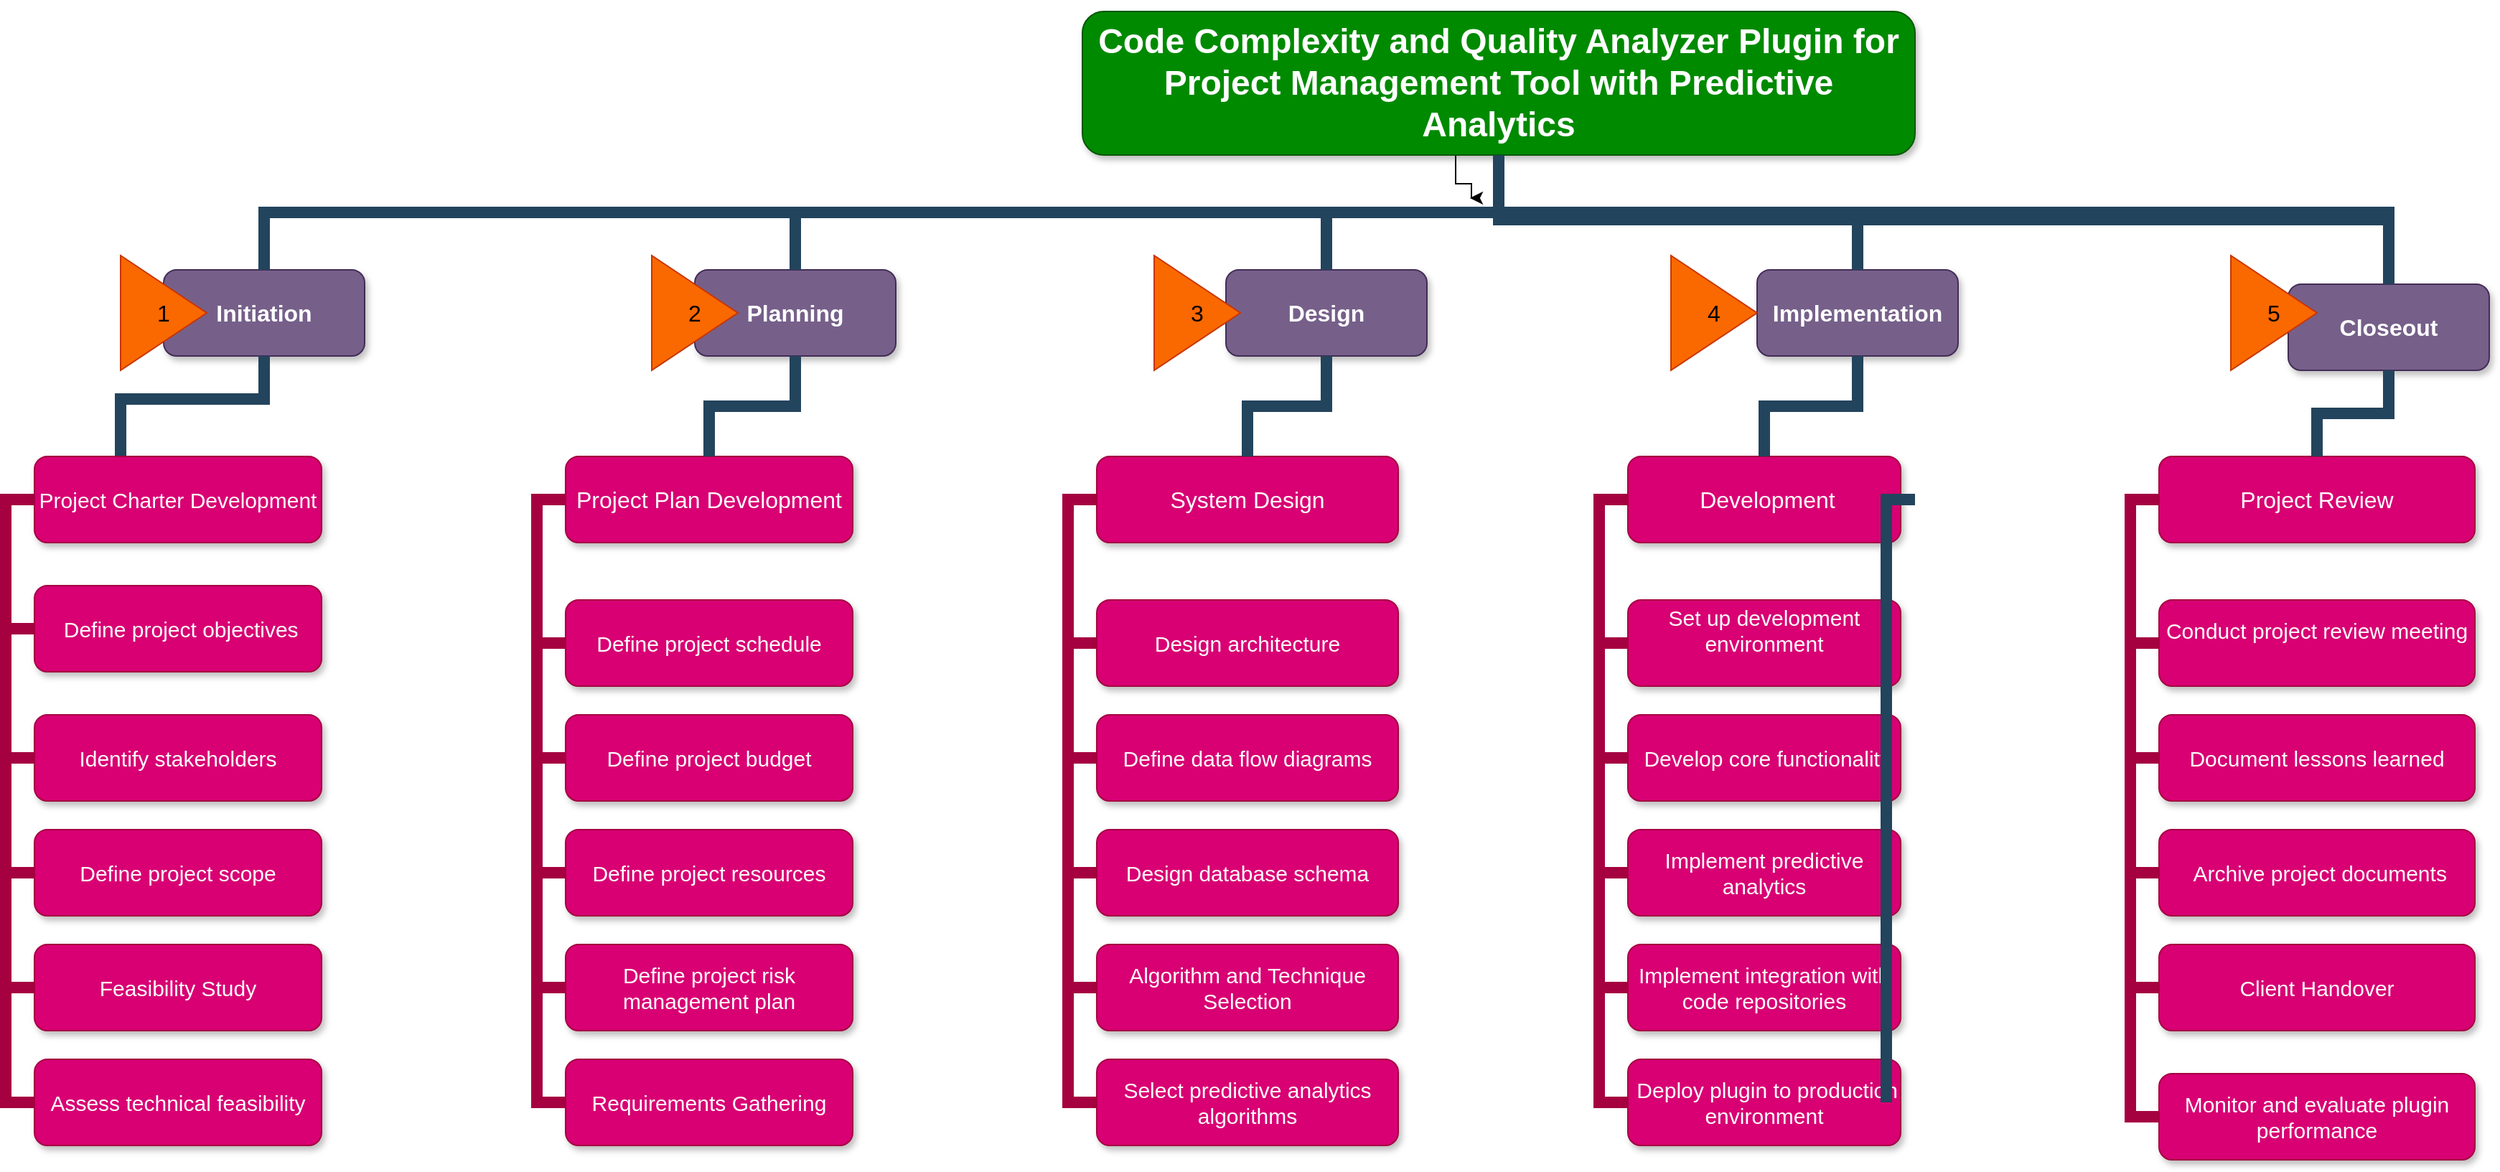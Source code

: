 <mxfile version="24.7.6">
  <diagram name="Page-1" id="64c3da0e-402f-94eb-ee01-a36477274f13">
    <mxGraphModel dx="2625" dy="2334" grid="1" gridSize="10" guides="1" tooltips="1" connect="1" arrows="1" fold="1" page="1" pageScale="1" pageWidth="1169" pageHeight="826" background="none" math="0" shadow="0">
      <root>
        <mxCell id="0" />
        <mxCell id="1" parent="0" />
        <mxCell id="JrAzROKssGkq0tilcZ8H-234" style="edgeStyle=orthogonalEdgeStyle;rounded=0;orthogonalLoop=1;jettySize=auto;html=1;exitX=1;exitY=0.5;exitDx=0;exitDy=0;" parent="1" source="2" edge="1">
          <mxGeometry relative="1" as="geometry">
            <mxPoint x="1070" y="120" as="targetPoint" />
            <Array as="points">
              <mxPoint x="1060" y="40" />
              <mxPoint x="1060" y="110" />
              <mxPoint x="1071" y="110" />
              <mxPoint x="1071" y="120" />
            </Array>
          </mxGeometry>
        </mxCell>
        <mxCell id="JrAzROKssGkq0tilcZ8H-235" style="edgeStyle=orthogonalEdgeStyle;rounded=0;orthogonalLoop=1;jettySize=auto;html=1;exitX=0.5;exitY=0;exitDx=0;exitDy=0;" parent="1" source="2" edge="1">
          <mxGeometry relative="1" as="geometry">
            <mxPoint x="1170" y="40" as="targetPoint" />
            <Array as="points">
              <mxPoint x="1070" y="90" />
              <mxPoint x="1171" y="90" />
              <mxPoint x="1171" y="40" />
            </Array>
          </mxGeometry>
        </mxCell>
        <mxCell id="2" value="Code Complexity and Quality Analyzer Plugin for Project Management Tool with Predictive Analytics" style="whiteSpace=wrap;rounded=1;shadow=1;fillColor=#008a00;strokeColor=#005700;fontStyle=1;fontSize=24;fontColor=#ffffff;" parent="1" vertex="1">
          <mxGeometry x="800" y="-10" width="580" height="100" as="geometry" />
        </mxCell>
        <mxCell id="3" value="Initiation" style="whiteSpace=wrap;rounded=1;fillColor=#76608a;strokeColor=#432D57;shadow=1;fontStyle=1;fontSize=16;fontColor=#ffffff;" parent="1" vertex="1">
          <mxGeometry x="160" y="170.0" width="140" height="60" as="geometry" />
        </mxCell>
        <mxCell id="4" value="Planning" style="whiteSpace=wrap;rounded=1;fillColor=#76608a;strokeColor=#432D57;shadow=1;fontStyle=1;fontSize=16;fontColor=#ffffff;" parent="1" vertex="1">
          <mxGeometry x="530" y="170.0" width="140" height="60" as="geometry" />
        </mxCell>
        <mxCell id="6" value="Design" style="whiteSpace=wrap;rounded=1;fillColor=#76608a;strokeColor=#432D57;shadow=1;fontStyle=1;fontSize=16;fontColor=#ffffff;" parent="1" vertex="1">
          <mxGeometry x="900" y="170.0" width="140" height="60" as="geometry" />
        </mxCell>
        <mxCell id="7" value="Implementation" style="whiteSpace=wrap;rounded=1;fillColor=#76608a;strokeColor=#432D57;shadow=1;fontStyle=1;fontSize=16;fontColor=#ffffff;" parent="1" vertex="1">
          <mxGeometry x="1270" y="170.0" width="140" height="60" as="geometry" />
        </mxCell>
        <mxCell id="8" value="Closeout" style="whiteSpace=wrap;rounded=1;fillColor=#76608a;strokeColor=#432D57;shadow=1;fontStyle=1;fontSize=16;fontColor=#ffffff;" parent="1" vertex="1">
          <mxGeometry x="1640" y="180.0" width="140" height="60" as="geometry" />
        </mxCell>
        <mxCell id="23" value=" Define project objectives" style="whiteSpace=wrap;rounded=1;fillColor=#d80073;strokeColor=#A50040;shadow=1;fontStyle=0;fontColor=#ffffff;fontSize=15;" parent="1" vertex="1">
          <mxGeometry x="70" y="390" width="200" height="60" as="geometry" />
        </mxCell>
        <mxCell id="24" value="Identify stakeholders" style="whiteSpace=wrap;rounded=1;fillColor=#d80073;strokeColor=#A50040;shadow=1;fontStyle=0;fontColor=#ffffff;fontSize=15;" parent="1" vertex="1">
          <mxGeometry x="70" y="480" width="200" height="60" as="geometry" />
        </mxCell>
        <mxCell id="25" value="Define project scope" style="whiteSpace=wrap;rounded=1;fillColor=#d80073;strokeColor=#A50040;shadow=1;fontStyle=0;fontColor=#ffffff;fontSize=15;" parent="1" vertex="1">
          <mxGeometry x="70" y="560" width="200" height="60" as="geometry" />
        </mxCell>
        <mxCell id="26" value="Feasibility Study" style="whiteSpace=wrap;rounded=1;fillColor=#d80073;strokeColor=#A50040;shadow=1;fontStyle=0;fontColor=#ffffff;fontSize=15;" parent="1" vertex="1">
          <mxGeometry x="70" y="640" width="200" height="60" as="geometry" />
        </mxCell>
        <mxCell id="27" value="Assess technical feasibility" style="whiteSpace=wrap;rounded=1;fillColor=#d80073;strokeColor=#A50040;shadow=1;fontStyle=0;fontColor=#ffffff;fontSize=15;" parent="1" vertex="1">
          <mxGeometry x="70" y="720" width="200" height="60" as="geometry" />
        </mxCell>
        <mxCell id="43" value="Project Plan Development" style="whiteSpace=wrap;rounded=1;fillColor=#d80073;strokeColor=#A50040;shadow=1;fontColor=#ffffff;fontSize=16;" parent="1" vertex="1">
          <mxGeometry x="440" y="300" width="200" height="60" as="geometry" />
        </mxCell>
        <mxCell id="45" value="Define project schedule" style="whiteSpace=wrap;rounded=1;fillColor=#d80073;strokeColor=#A50040;shadow=1;fontColor=#ffffff;fontStyle=0;fontSize=15;" parent="1" vertex="1">
          <mxGeometry x="440" y="400" width="200" height="60" as="geometry" />
        </mxCell>
        <mxCell id="46" value="Define project budget" style="whiteSpace=wrap;rounded=1;fillColor=#d80073;strokeColor=#A50040;shadow=1;fontColor=#ffffff;fontStyle=0;fontSize=15;" parent="1" vertex="1">
          <mxGeometry x="440" y="480" width="200" height="60" as="geometry" />
        </mxCell>
        <mxCell id="47" value="Define project resources" style="whiteSpace=wrap;rounded=1;fillColor=#d80073;strokeColor=#A50040;shadow=1;fontColor=#ffffff;fontStyle=0;fontSize=15;" parent="1" vertex="1">
          <mxGeometry x="440" y="560" width="200" height="60" as="geometry" />
        </mxCell>
        <mxCell id="48" value="Define project risk management plan" style="whiteSpace=wrap;rounded=1;fillColor=#d80073;strokeColor=#A50040;shadow=1;fontColor=#ffffff;fontStyle=0;fontSize=15;" parent="1" vertex="1">
          <mxGeometry x="440" y="640" width="200" height="60" as="geometry" />
        </mxCell>
        <mxCell id="49" value="Requirements Gathering" style="whiteSpace=wrap;rounded=1;fillColor=#d80073;strokeColor=#A50040;shadow=1;fontColor=#ffffff;fontStyle=0;fontSize=15;" parent="1" vertex="1">
          <mxGeometry x="440" y="720" width="200" height="60" as="geometry" />
        </mxCell>
        <mxCell id="103" value="" style="edgeStyle=elbowEdgeStyle;elbow=vertical;rounded=0;fontColor=#000000;endArrow=none;endFill=0;strokeWidth=8;strokeColor=#23445D;fontSize=16;" parent="1" source="3" edge="1">
          <mxGeometry width="100" height="100" relative="1" as="geometry">
            <mxPoint x="20" y="290" as="sourcePoint" />
            <mxPoint x="130" y="300" as="targetPoint" />
            <Array as="points">
              <mxPoint x="230" y="260" />
            </Array>
          </mxGeometry>
        </mxCell>
        <mxCell id="105" value="" style="edgeStyle=elbowEdgeStyle;elbow=horizontal;rounded=0;fontColor=#000000;endArrow=none;endFill=0;strokeWidth=8;strokeColor=#A50040;fillColor=#d80073;fontSize=16;" parent="1" target="23" edge="1">
          <mxGeometry width="100" height="100" relative="1" as="geometry">
            <mxPoint x="70" y="330" as="sourcePoint" />
            <mxPoint x="110" y="380" as="targetPoint" />
            <Array as="points">
              <mxPoint x="50" y="380" />
            </Array>
          </mxGeometry>
        </mxCell>
        <mxCell id="106" value="" style="edgeStyle=elbowEdgeStyle;elbow=horizontal;rounded=0;fontColor=#000000;endArrow=none;endFill=0;strokeWidth=8;strokeColor=#A50040;fillColor=#d80073;fontSize=16;" parent="1" target="24" edge="1">
          <mxGeometry width="100" height="100" relative="1" as="geometry">
            <mxPoint x="70" y="330" as="sourcePoint" />
            <mxPoint x="80" y="440" as="targetPoint" />
            <Array as="points">
              <mxPoint x="50" y="400" />
            </Array>
          </mxGeometry>
        </mxCell>
        <mxCell id="107" value="" style="edgeStyle=elbowEdgeStyle;elbow=horizontal;rounded=0;fontColor=#000000;endArrow=none;endFill=0;strokeWidth=8;strokeColor=#A50040;fillColor=#d80073;fontSize=16;" parent="1" target="27" edge="1">
          <mxGeometry width="100" height="100" relative="1" as="geometry">
            <mxPoint x="70" y="330" as="sourcePoint" />
            <mxPoint x="80" y="440" as="targetPoint" />
            <Array as="points">
              <mxPoint x="50" y="540" />
            </Array>
          </mxGeometry>
        </mxCell>
        <mxCell id="109" value="" style="edgeStyle=elbowEdgeStyle;elbow=horizontal;rounded=0;fontColor=#000000;endArrow=none;endFill=0;strokeWidth=8;strokeColor=#A50040;fillColor=#d80073;fontSize=16;" parent="1" target="26" edge="1">
          <mxGeometry width="100" height="100" relative="1" as="geometry">
            <mxPoint x="70" y="330" as="sourcePoint" />
            <mxPoint x="100" y="460" as="targetPoint" />
            <Array as="points">
              <mxPoint x="50" y="410" />
            </Array>
          </mxGeometry>
        </mxCell>
        <mxCell id="110" value="" style="edgeStyle=elbowEdgeStyle;elbow=horizontal;rounded=0;fontColor=#000000;endArrow=none;endFill=0;strokeWidth=8;strokeColor=#A50040;fillColor=#d80073;fontSize=16;" parent="1" target="25" edge="1">
          <mxGeometry width="100" height="100" relative="1" as="geometry">
            <mxPoint x="70" y="330" as="sourcePoint" />
            <mxPoint x="110" y="470" as="targetPoint" />
            <Array as="points">
              <mxPoint x="50" y="430" />
            </Array>
          </mxGeometry>
        </mxCell>
        <mxCell id="116" value="" style="edgeStyle=elbowEdgeStyle;elbow=vertical;rounded=0;fontColor=#000000;endArrow=none;endFill=0;strokeWidth=8;strokeColor=#23445D;fontSize=16;" parent="1" source="4" target="43" edge="1">
          <mxGeometry width="100" height="100" relative="1" as="geometry">
            <mxPoint x="240" y="240.0" as="sourcePoint" />
            <mxPoint x="140" y="310" as="targetPoint" />
          </mxGeometry>
        </mxCell>
        <mxCell id="118" value="" style="edgeStyle=elbowEdgeStyle;elbow=horizontal;rounded=0;fontColor=#000000;endArrow=none;endFill=0;strokeWidth=8;strokeColor=#A50040;fillColor=#d80073;fontSize=15;" parent="1" source="43" target="45" edge="1">
          <mxGeometry width="100" height="100" relative="1" as="geometry">
            <mxPoint x="420" y="330.0" as="sourcePoint" />
            <mxPoint x="430.0" y="430" as="targetPoint" />
            <Array as="points">
              <mxPoint x="420" y="380" />
            </Array>
          </mxGeometry>
        </mxCell>
        <mxCell id="119" value="" style="edgeStyle=elbowEdgeStyle;elbow=horizontal;rounded=0;fontColor=#000000;endArrow=none;endFill=0;strokeWidth=8;strokeColor=#A50040;fillColor=#d80073;fontSize=15;" parent="1" source="43" target="46" edge="1">
          <mxGeometry width="100" height="100" relative="1" as="geometry">
            <mxPoint x="430" y="330" as="sourcePoint" />
            <mxPoint x="430.0" y="510" as="targetPoint" />
            <Array as="points">
              <mxPoint x="420" y="420" />
            </Array>
          </mxGeometry>
        </mxCell>
        <mxCell id="120" value="" style="edgeStyle=elbowEdgeStyle;elbow=horizontal;rounded=0;fontColor=#000000;endArrow=none;endFill=0;strokeWidth=8;strokeColor=#A50040;fillColor=#d80073;fontSize=15;" parent="1" source="43" target="49" edge="1">
          <mxGeometry width="100" height="100" relative="1" as="geometry">
            <mxPoint x="430" y="330" as="sourcePoint" />
            <mxPoint x="430" y="750" as="targetPoint" />
            <Array as="points">
              <mxPoint x="420" y="550" />
            </Array>
          </mxGeometry>
        </mxCell>
        <mxCell id="121" value="" style="edgeStyle=elbowEdgeStyle;elbow=horizontal;rounded=0;fontColor=#000000;endArrow=none;endFill=0;strokeWidth=8;strokeColor=#A50040;fillColor=#d80073;fontSize=15;" parent="1" source="43" target="48" edge="1">
          <mxGeometry width="100" height="100" relative="1" as="geometry">
            <mxPoint x="430" y="330" as="sourcePoint" />
            <mxPoint x="430" y="670" as="targetPoint" />
            <Array as="points">
              <mxPoint x="420" y="500" />
            </Array>
          </mxGeometry>
        </mxCell>
        <mxCell id="122" value="" style="edgeStyle=elbowEdgeStyle;elbow=horizontal;rounded=0;fontColor=#000000;endArrow=none;endFill=0;strokeWidth=8;strokeColor=#A50040;fillColor=#d80073;fontSize=15;" parent="1" source="43" target="47" edge="1">
          <mxGeometry width="100" height="100" relative="1" as="geometry">
            <mxPoint x="430" y="330" as="sourcePoint" />
            <mxPoint x="430.0" y="590" as="targetPoint" />
            <Array as="points">
              <mxPoint x="420" y="470" />
            </Array>
          </mxGeometry>
        </mxCell>
        <mxCell id="133" value="System Design" style="whiteSpace=wrap;rounded=1;fillColor=#d80073;strokeColor=#A50040;shadow=1;fontColor=#ffffff;fontSize=16;" parent="1" vertex="1">
          <mxGeometry x="810" y="300" width="210" height="60" as="geometry" />
        </mxCell>
        <mxCell id="135" value="Design architecture" style="whiteSpace=wrap;rounded=1;fillColor=#d80073;strokeColor=#A50040;shadow=1;fontColor=#ffffff;fontStyle=0;fontSize=15;" parent="1" vertex="1">
          <mxGeometry x="810" y="400" width="210" height="60" as="geometry" />
        </mxCell>
        <mxCell id="136" value="Define data flow diagrams" style="whiteSpace=wrap;rounded=1;fillColor=#d80073;strokeColor=#A50040;shadow=1;fontColor=#ffffff;fontStyle=0;fontSize=15;" parent="1" vertex="1">
          <mxGeometry x="810" y="480" width="210" height="60" as="geometry" />
        </mxCell>
        <mxCell id="137" value="Design database schema" style="whiteSpace=wrap;rounded=1;fillColor=#d80073;strokeColor=#A50040;shadow=1;fontColor=#ffffff;fontStyle=0;fontSize=15;" parent="1" vertex="1">
          <mxGeometry x="810" y="560" width="210" height="60" as="geometry" />
        </mxCell>
        <mxCell id="138" value="Algorithm and Technique Selection" style="whiteSpace=wrap;rounded=1;fillColor=#d80073;strokeColor=#A50040;shadow=1;fontColor=#ffffff;fontStyle=0;fontSize=15;" parent="1" vertex="1">
          <mxGeometry x="810" y="640" width="210" height="60" as="geometry" />
        </mxCell>
        <mxCell id="139" value="Select predictive analytics algorithms" style="whiteSpace=wrap;rounded=1;fillColor=#d80073;strokeColor=#A50040;shadow=1;fontColor=#ffffff;fontStyle=0;fontSize=15;" parent="1" vertex="1">
          <mxGeometry x="810" y="720" width="210" height="60" as="geometry" />
        </mxCell>
        <mxCell id="145" value="" style="edgeStyle=elbowEdgeStyle;elbow=horizontal;rounded=0;fontColor=#000000;endArrow=none;endFill=0;strokeWidth=8;strokeColor=#A50040;fillColor=#d80073;fontSize=15;" parent="1" source="133" target="135" edge="1">
          <mxGeometry width="100" height="100" relative="1" as="geometry">
            <mxPoint x="790" y="330.0" as="sourcePoint" />
            <mxPoint x="800.0" y="430" as="targetPoint" />
            <Array as="points">
              <mxPoint x="790" y="380" />
            </Array>
          </mxGeometry>
        </mxCell>
        <mxCell id="146" value="" style="edgeStyle=elbowEdgeStyle;elbow=horizontal;rounded=0;fontColor=#000000;endArrow=none;endFill=0;strokeWidth=8;strokeColor=#A50040;fillColor=#d80073;fontSize=15;" parent="1" source="133" target="136" edge="1">
          <mxGeometry width="100" height="100" relative="1" as="geometry">
            <mxPoint x="800" y="330" as="sourcePoint" />
            <mxPoint x="800.0" y="510" as="targetPoint" />
            <Array as="points">
              <mxPoint x="790" y="420" />
            </Array>
          </mxGeometry>
        </mxCell>
        <mxCell id="147" value="" style="edgeStyle=elbowEdgeStyle;elbow=horizontal;rounded=0;fontColor=#000000;endArrow=none;endFill=0;strokeWidth=8;strokeColor=#A50040;fillColor=#d80073;fontSize=15;" parent="1" source="133" target="139" edge="1">
          <mxGeometry width="100" height="100" relative="1" as="geometry">
            <mxPoint x="800" y="330" as="sourcePoint" />
            <mxPoint x="800" y="750" as="targetPoint" />
            <Array as="points">
              <mxPoint x="790" y="550" />
            </Array>
          </mxGeometry>
        </mxCell>
        <mxCell id="148" value="" style="edgeStyle=elbowEdgeStyle;elbow=horizontal;rounded=0;fontColor=#000000;endArrow=none;endFill=0;strokeWidth=8;strokeColor=#A50040;fillColor=#d80073;fontSize=15;" parent="1" source="133" target="138" edge="1">
          <mxGeometry width="100" height="100" relative="1" as="geometry">
            <mxPoint x="800" y="330" as="sourcePoint" />
            <mxPoint x="800" y="670" as="targetPoint" />
            <Array as="points">
              <mxPoint x="790" y="500" />
            </Array>
          </mxGeometry>
        </mxCell>
        <mxCell id="149" value="" style="edgeStyle=elbowEdgeStyle;elbow=horizontal;rounded=0;fontColor=#000000;endArrow=none;endFill=0;strokeWidth=8;strokeColor=#A50040;fillColor=#d80073;fontSize=15;" parent="1" source="133" target="137" edge="1">
          <mxGeometry width="100" height="100" relative="1" as="geometry">
            <mxPoint x="800" y="330" as="sourcePoint" />
            <mxPoint x="800.0" y="590" as="targetPoint" />
            <Array as="points">
              <mxPoint x="790" y="470" />
            </Array>
          </mxGeometry>
        </mxCell>
        <mxCell id="155" value=" Development" style="whiteSpace=wrap;rounded=1;fillColor=#d80073;strokeColor=#A50040;shadow=1;fontColor=#ffffff;fontSize=16;" parent="1" vertex="1">
          <mxGeometry x="1180" y="300" width="190" height="60" as="geometry" />
        </mxCell>
        <mxCell id="157" value="&#xa;Set up development environment&#xa;&#xa;" style="whiteSpace=wrap;rounded=1;fillColor=#d80073;strokeColor=#A50040;shadow=1;fontColor=#ffffff;fontStyle=0;fontSize=15;" parent="1" vertex="1">
          <mxGeometry x="1180" y="400" width="190" height="60" as="geometry" />
        </mxCell>
        <mxCell id="158" value=" Develop core functionality" style="whiteSpace=wrap;rounded=1;fillColor=#d80073;strokeColor=#A50040;shadow=1;fontColor=#ffffff;fontStyle=0;fontSize=15;" parent="1" vertex="1">
          <mxGeometry x="1180" y="480" width="190" height="60" as="geometry" />
        </mxCell>
        <mxCell id="159" value="Implement predictive analytics" style="whiteSpace=wrap;rounded=1;fillColor=#d80073;strokeColor=#A50040;shadow=1;fontColor=#ffffff;fontStyle=0;fontSize=15;" parent="1" vertex="1">
          <mxGeometry x="1180" y="560" width="190" height="60" as="geometry" />
        </mxCell>
        <mxCell id="160" value="Implement integration with code repositories" style="whiteSpace=wrap;rounded=1;fillColor=#d80073;strokeColor=#A50040;shadow=1;fontColor=#ffffff;fontStyle=0;fontSize=15;" parent="1" vertex="1">
          <mxGeometry x="1180" y="640" width="190" height="60" as="geometry" />
        </mxCell>
        <mxCell id="161" value=" Deploy plugin to production environment" style="whiteSpace=wrap;rounded=1;fillColor=#d80073;strokeColor=#A50040;shadow=1;fontColor=#ffffff;fontStyle=0;fontSize=15;" parent="1" vertex="1">
          <mxGeometry x="1180" y="720" width="190" height="60" as="geometry" />
        </mxCell>
        <mxCell id="167" value="" style="edgeStyle=elbowEdgeStyle;elbow=horizontal;rounded=0;fontColor=#000000;endArrow=none;endFill=0;strokeWidth=8;strokeColor=#A50040;fillColor=#d80073;fontSize=15;" parent="1" source="155" target="157" edge="1">
          <mxGeometry width="100" height="100" relative="1" as="geometry">
            <mxPoint x="1160" y="330.0" as="sourcePoint" />
            <mxPoint x="1170.0" y="430.0" as="targetPoint" />
            <Array as="points">
              <mxPoint x="1160" y="380.0" />
            </Array>
          </mxGeometry>
        </mxCell>
        <mxCell id="168" value="" style="edgeStyle=elbowEdgeStyle;elbow=horizontal;rounded=0;fontColor=#000000;endArrow=none;endFill=0;strokeWidth=8;strokeColor=#A50040;fillColor=#d80073;fontSize=15;" parent="1" source="155" target="158" edge="1">
          <mxGeometry width="100" height="100" relative="1" as="geometry">
            <mxPoint x="1170" y="330.0" as="sourcePoint" />
            <mxPoint x="1170.0" y="510.0" as="targetPoint" />
            <Array as="points">
              <mxPoint x="1160" y="420.0" />
            </Array>
          </mxGeometry>
        </mxCell>
        <mxCell id="169" value="" style="edgeStyle=elbowEdgeStyle;elbow=horizontal;rounded=0;fontColor=#000000;endArrow=none;endFill=0;strokeWidth=8;strokeColor=#A50040;fillColor=#d80073;fontSize=15;" parent="1" source="155" target="161" edge="1">
          <mxGeometry width="100" height="100" relative="1" as="geometry">
            <mxPoint x="1170" y="330.0" as="sourcePoint" />
            <mxPoint x="1170" y="750.0" as="targetPoint" />
            <Array as="points">
              <mxPoint x="1160" y="550.0" />
            </Array>
          </mxGeometry>
        </mxCell>
        <mxCell id="170" value="" style="edgeStyle=elbowEdgeStyle;elbow=horizontal;rounded=0;fontColor=#000000;endArrow=none;endFill=0;strokeWidth=8;strokeColor=#A50040;fillColor=#d80073;fontSize=15;" parent="1" source="155" target="160" edge="1">
          <mxGeometry width="100" height="100" relative="1" as="geometry">
            <mxPoint x="1170" y="330.0" as="sourcePoint" />
            <mxPoint x="1170" y="670.0" as="targetPoint" />
            <Array as="points">
              <mxPoint x="1160" y="500.0" />
            </Array>
          </mxGeometry>
        </mxCell>
        <mxCell id="171" value="" style="edgeStyle=elbowEdgeStyle;elbow=horizontal;rounded=0;fontColor=#000000;endArrow=none;endFill=0;strokeWidth=8;strokeColor=#A50040;fillColor=#d80073;fontSize=15;" parent="1" source="155" target="159" edge="1">
          <mxGeometry width="100" height="100" relative="1" as="geometry">
            <mxPoint x="1170" y="330.0" as="sourcePoint" />
            <mxPoint x="1170.0" y="590.0" as="targetPoint" />
            <Array as="points">
              <mxPoint x="1160" y="470.0" />
            </Array>
          </mxGeometry>
        </mxCell>
        <mxCell id="172" value="" style="edgeStyle=elbowEdgeStyle;elbow=horizontal;rounded=0;fontColor=#000000;endArrow=none;endFill=0;strokeWidth=8;strokeColor=#23445D;" parent="1" target="162" edge="1">
          <mxGeometry width="100" height="100" relative="1" as="geometry">
            <mxPoint x="1380" y="330.0" as="sourcePoint" />
            <mxPoint x="1360.0" y="430.0" as="targetPoint" />
            <Array as="points">
              <mxPoint x="1360" y="380.0" />
            </Array>
          </mxGeometry>
        </mxCell>
        <mxCell id="173" value="" style="edgeStyle=elbowEdgeStyle;elbow=horizontal;rounded=0;fontColor=#000000;endArrow=none;endFill=0;strokeWidth=8;strokeColor=#23445D;" parent="1" target="163" edge="1">
          <mxGeometry width="100" height="100" relative="1" as="geometry">
            <mxPoint x="1380" y="330.0" as="sourcePoint" />
            <mxPoint x="1360.0" y="510.0" as="targetPoint" />
            <Array as="points">
              <mxPoint x="1360" y="420.0" />
            </Array>
          </mxGeometry>
        </mxCell>
        <mxCell id="174" value="" style="edgeStyle=elbowEdgeStyle;elbow=horizontal;rounded=0;fontColor=#000000;endArrow=none;endFill=0;strokeWidth=8;strokeColor=#23445D;" parent="1" target="166" edge="1">
          <mxGeometry width="100" height="100" relative="1" as="geometry">
            <mxPoint x="1380" y="330.0" as="sourcePoint" />
            <mxPoint x="1360" y="750.0" as="targetPoint" />
            <Array as="points">
              <mxPoint x="1360" y="540.0" />
            </Array>
          </mxGeometry>
        </mxCell>
        <mxCell id="175" value="" style="edgeStyle=elbowEdgeStyle;elbow=horizontal;rounded=0;fontColor=#000000;endArrow=none;endFill=0;strokeWidth=8;strokeColor=#23445D;" parent="1" target="165" edge="1">
          <mxGeometry width="100" height="100" relative="1" as="geometry">
            <mxPoint x="1380" y="330.0" as="sourcePoint" />
            <mxPoint x="1360" y="670.0" as="targetPoint" />
            <Array as="points">
              <mxPoint x="1360" y="500.0" />
            </Array>
          </mxGeometry>
        </mxCell>
        <mxCell id="176" value="" style="edgeStyle=elbowEdgeStyle;elbow=horizontal;rounded=0;fontColor=#000000;endArrow=none;endFill=0;strokeWidth=8;strokeColor=#23445D;" parent="1" target="164" edge="1">
          <mxGeometry width="100" height="100" relative="1" as="geometry">
            <mxPoint x="1380" y="330.0" as="sourcePoint" />
            <mxPoint x="1360.0" y="590.0" as="targetPoint" />
            <Array as="points">
              <mxPoint x="1360" y="470.0" />
            </Array>
          </mxGeometry>
        </mxCell>
        <mxCell id="177" value="Project Review" style="whiteSpace=wrap;rounded=1;fillColor=#d80073;strokeColor=#A50040;shadow=1;fontColor=#ffffff;fontSize=16;" parent="1" vertex="1">
          <mxGeometry x="1550" y="300" width="220" height="60" as="geometry" />
        </mxCell>
        <mxCell id="179" value="&#xa;Conduct project review meeting&#xa;&#xa;" style="whiteSpace=wrap;rounded=1;fillColor=#d80073;strokeColor=#A50040;shadow=1;fontColor=#ffffff;fontStyle=0;fontSize=15;" parent="1" vertex="1">
          <mxGeometry x="1550" y="400" width="220" height="60" as="geometry" />
        </mxCell>
        <mxCell id="180" value="Document lessons learned" style="whiteSpace=wrap;rounded=1;fillColor=#d80073;strokeColor=#A50040;shadow=1;fontColor=#ffffff;fontStyle=0;fontSize=15;" parent="1" vertex="1">
          <mxGeometry x="1550" y="480" width="220" height="60" as="geometry" />
        </mxCell>
        <mxCell id="181" value=" Archive project documents" style="whiteSpace=wrap;rounded=1;fillColor=#d80073;strokeColor=#A50040;shadow=1;fontColor=#ffffff;fontStyle=0;fontSize=15;" parent="1" vertex="1">
          <mxGeometry x="1550" y="560" width="220" height="60" as="geometry" />
        </mxCell>
        <mxCell id="182" value="Client Handover" style="whiteSpace=wrap;rounded=1;fillColor=#d80073;strokeColor=#A50040;shadow=1;fontColor=#ffffff;fontStyle=0;fontSize=15;" parent="1" vertex="1">
          <mxGeometry x="1550" y="640" width="220" height="60" as="geometry" />
        </mxCell>
        <mxCell id="183" value="Monitor and evaluate plugin performance" style="whiteSpace=wrap;rounded=1;fillColor=#d80073;strokeColor=#A50040;shadow=1;fontColor=#ffffff;fontStyle=0;fontSize=15;" parent="1" vertex="1">
          <mxGeometry x="1550" y="730" width="220" height="60" as="geometry" />
        </mxCell>
        <mxCell id="189" value="" style="edgeStyle=elbowEdgeStyle;elbow=horizontal;rounded=0;fontColor=#000000;endArrow=none;endFill=0;strokeWidth=8;strokeColor=#A50040;fillColor=#d80073;fontSize=15;" parent="1" source="177" target="179" edge="1">
          <mxGeometry width="100" height="100" relative="1" as="geometry">
            <mxPoint x="1530" y="330.0" as="sourcePoint" />
            <mxPoint x="1540.0" y="430.0" as="targetPoint" />
            <Array as="points">
              <mxPoint x="1530" y="380.0" />
            </Array>
          </mxGeometry>
        </mxCell>
        <mxCell id="190" value="" style="edgeStyle=elbowEdgeStyle;elbow=horizontal;rounded=0;fontColor=#000000;endArrow=none;endFill=0;strokeWidth=8;strokeColor=#A50040;fillColor=#d80073;fontSize=15;" parent="1" source="177" target="180" edge="1">
          <mxGeometry width="100" height="100" relative="1" as="geometry">
            <mxPoint x="1540" y="330.0" as="sourcePoint" />
            <mxPoint x="1540.0" y="510.0" as="targetPoint" />
            <Array as="points">
              <mxPoint x="1530" y="420.0" />
            </Array>
          </mxGeometry>
        </mxCell>
        <mxCell id="191" value="" style="edgeStyle=elbowEdgeStyle;elbow=horizontal;rounded=0;fontColor=#000000;endArrow=none;endFill=0;strokeWidth=8;strokeColor=#A50040;fillColor=#d80073;fontSize=15;" parent="1" source="177" target="183" edge="1">
          <mxGeometry width="100" height="100" relative="1" as="geometry">
            <mxPoint x="1540" y="330.0" as="sourcePoint" />
            <mxPoint x="1540" y="750.0" as="targetPoint" />
            <Array as="points">
              <mxPoint x="1530" y="550.0" />
            </Array>
          </mxGeometry>
        </mxCell>
        <mxCell id="192" value="" style="edgeStyle=elbowEdgeStyle;elbow=horizontal;rounded=0;fontColor=#000000;endArrow=none;endFill=0;strokeWidth=8;strokeColor=#A50040;fillColor=#d80073;fontSize=15;" parent="1" source="177" target="182" edge="1">
          <mxGeometry width="100" height="100" relative="1" as="geometry">
            <mxPoint x="1540" y="330.0" as="sourcePoint" />
            <mxPoint x="1540" y="670.0" as="targetPoint" />
            <Array as="points">
              <mxPoint x="1530" y="500.0" />
            </Array>
          </mxGeometry>
        </mxCell>
        <mxCell id="193" value="" style="edgeStyle=elbowEdgeStyle;elbow=horizontal;rounded=0;fontColor=#000000;endArrow=none;endFill=0;strokeWidth=8;strokeColor=#A50040;fillColor=#d80073;fontSize=15;" parent="1" source="177" target="181" edge="1">
          <mxGeometry width="100" height="100" relative="1" as="geometry">
            <mxPoint x="1540" y="330.0" as="sourcePoint" />
            <mxPoint x="1540.0" y="590.0" as="targetPoint" />
            <Array as="points">
              <mxPoint x="1530" y="470.0" />
            </Array>
          </mxGeometry>
        </mxCell>
        <mxCell id="221" value="" style="edgeStyle=elbowEdgeStyle;elbow=vertical;rounded=0;fontColor=#000000;endArrow=none;endFill=0;strokeWidth=8;strokeColor=#23445D;fontSize=16;" parent="1" source="6" target="133" edge="1">
          <mxGeometry width="100" height="100" relative="1" as="geometry">
            <mxPoint x="780" y="270" as="sourcePoint" />
            <mxPoint x="880" y="170" as="targetPoint" />
          </mxGeometry>
        </mxCell>
        <mxCell id="223" value="" style="edgeStyle=elbowEdgeStyle;elbow=vertical;rounded=0;fontColor=#000000;endArrow=none;endFill=0;strokeWidth=8;strokeColor=#23445D;fontSize=16;" parent="1" source="7" target="155" edge="1">
          <mxGeometry width="100" height="100" relative="1" as="geometry">
            <mxPoint x="1340" y="300" as="sourcePoint" />
            <mxPoint x="1240" y="190" as="targetPoint" />
          </mxGeometry>
        </mxCell>
        <mxCell id="225" value="" style="edgeStyle=elbowEdgeStyle;elbow=vertical;rounded=0;fontColor=#000000;endArrow=none;endFill=0;strokeWidth=8;strokeColor=#23445D;fontSize=16;" parent="1" source="8" target="177" edge="1">
          <mxGeometry width="100" height="100" relative="1" as="geometry">
            <mxPoint x="1550" y="290" as="sourcePoint" />
            <mxPoint x="1650" y="190" as="targetPoint" />
          </mxGeometry>
        </mxCell>
        <mxCell id="229" value="" style="edgeStyle=elbowEdgeStyle;elbow=vertical;rounded=0;fontColor=#000000;endArrow=none;endFill=0;strokeWidth=8;strokeColor=#23445D;" parent="1" source="2" target="3" edge="1">
          <mxGeometry width="100" height="100" relative="1" as="geometry">
            <mxPoint x="540" y="140" as="sourcePoint" />
            <mxPoint x="640" y="40" as="targetPoint" />
          </mxGeometry>
        </mxCell>
        <mxCell id="230" value="" style="edgeStyle=elbowEdgeStyle;elbow=vertical;rounded=0;fontColor=#000000;endArrow=none;endFill=0;strokeWidth=8;strokeColor=#23445D;" parent="1" source="2" target="4" edge="1">
          <mxGeometry width="100" height="100" relative="1" as="geometry">
            <mxPoint x="550" y="150" as="sourcePoint" />
            <mxPoint x="650" y="50" as="targetPoint" />
          </mxGeometry>
        </mxCell>
        <mxCell id="231" value="" style="edgeStyle=elbowEdgeStyle;elbow=vertical;rounded=0;fontColor=#000000;endArrow=none;endFill=0;strokeWidth=8;strokeColor=#23445D;" parent="1" source="2" target="6" edge="1">
          <mxGeometry width="100" height="100" relative="1" as="geometry">
            <mxPoint x="560" y="160" as="sourcePoint" />
            <mxPoint x="660" y="60" as="targetPoint" />
          </mxGeometry>
        </mxCell>
        <mxCell id="232" value="" style="edgeStyle=elbowEdgeStyle;elbow=vertical;rounded=0;fontColor=#000000;endArrow=none;endFill=0;strokeWidth=8;strokeColor=#23445D;" parent="1" source="2" target="7" edge="1">
          <mxGeometry width="100" height="100" relative="1" as="geometry">
            <mxPoint x="570" y="170" as="sourcePoint" />
            <mxPoint x="670" y="70" as="targetPoint" />
          </mxGeometry>
        </mxCell>
        <mxCell id="233" value="" style="edgeStyle=elbowEdgeStyle;elbow=vertical;rounded=0;fontColor=#000000;endArrow=none;endFill=0;strokeWidth=8;strokeColor=#23445D;" parent="1" source="2" target="8" edge="1">
          <mxGeometry width="100" height="100" relative="1" as="geometry">
            <mxPoint x="580" y="180" as="sourcePoint" />
            <mxPoint x="680" y="80" as="targetPoint" />
          </mxGeometry>
        </mxCell>
        <mxCell id="234" value="" style="edgeStyle=elbowEdgeStyle;elbow=vertical;rounded=0;fontColor=#000000;endArrow=none;endFill=0;strokeWidth=8;strokeColor=#23445D;" parent="1" source="2" edge="1">
          <mxGeometry width="100" height="100" relative="1" as="geometry">
            <mxPoint x="590" y="190" as="sourcePoint" />
            <mxPoint x="1710" y="150" as="targetPoint" />
            <Array as="points">
              <mxPoint x="1470" y="130" />
            </Array>
          </mxGeometry>
        </mxCell>
        <mxCell id="PPBZpItH6KybhD6MqibV-235" value="1" style="triangle;whiteSpace=wrap;html=1;fillColor=#fa6800;fontColor=#000000;strokeColor=#C73500;fontSize=16;" vertex="1" parent="1">
          <mxGeometry x="130" y="160" width="60" height="80" as="geometry" />
        </mxCell>
        <mxCell id="PPBZpItH6KybhD6MqibV-236" value="2" style="triangle;whiteSpace=wrap;html=1;fillColor=#fa6800;fontColor=#000000;strokeColor=#C73500;fontSize=16;" vertex="1" parent="1">
          <mxGeometry x="500" y="160" width="60" height="80" as="geometry" />
        </mxCell>
        <mxCell id="PPBZpItH6KybhD6MqibV-237" value="3" style="triangle;whiteSpace=wrap;html=1;fillColor=#fa6800;fontColor=#000000;strokeColor=#C73500;fontSize=16;" vertex="1" parent="1">
          <mxGeometry x="850" y="160" width="60" height="80" as="geometry" />
        </mxCell>
        <mxCell id="PPBZpItH6KybhD6MqibV-239" value="4" style="triangle;whiteSpace=wrap;html=1;fillColor=#fa6800;fontColor=#000000;strokeColor=#C73500;fontSize=16;" vertex="1" parent="1">
          <mxGeometry x="1210" y="160" width="60" height="80" as="geometry" />
        </mxCell>
        <mxCell id="PPBZpItH6KybhD6MqibV-243" value="5" style="triangle;whiteSpace=wrap;html=1;fillColor=#fa6800;fontColor=#000000;strokeColor=#C73500;fontSize=16;" vertex="1" parent="1">
          <mxGeometry x="1600" y="160" width="60" height="80" as="geometry" />
        </mxCell>
        <mxCell id="PPBZpItH6KybhD6MqibV-249" value="Project Charter Development" style="whiteSpace=wrap;rounded=1;fillColor=#d80073;strokeColor=#A50040;shadow=1;fontStyle=0;fontColor=#ffffff;fontSize=15;" vertex="1" parent="1">
          <mxGeometry x="70" y="300" width="200" height="60" as="geometry" />
        </mxCell>
      </root>
    </mxGraphModel>
  </diagram>
</mxfile>
